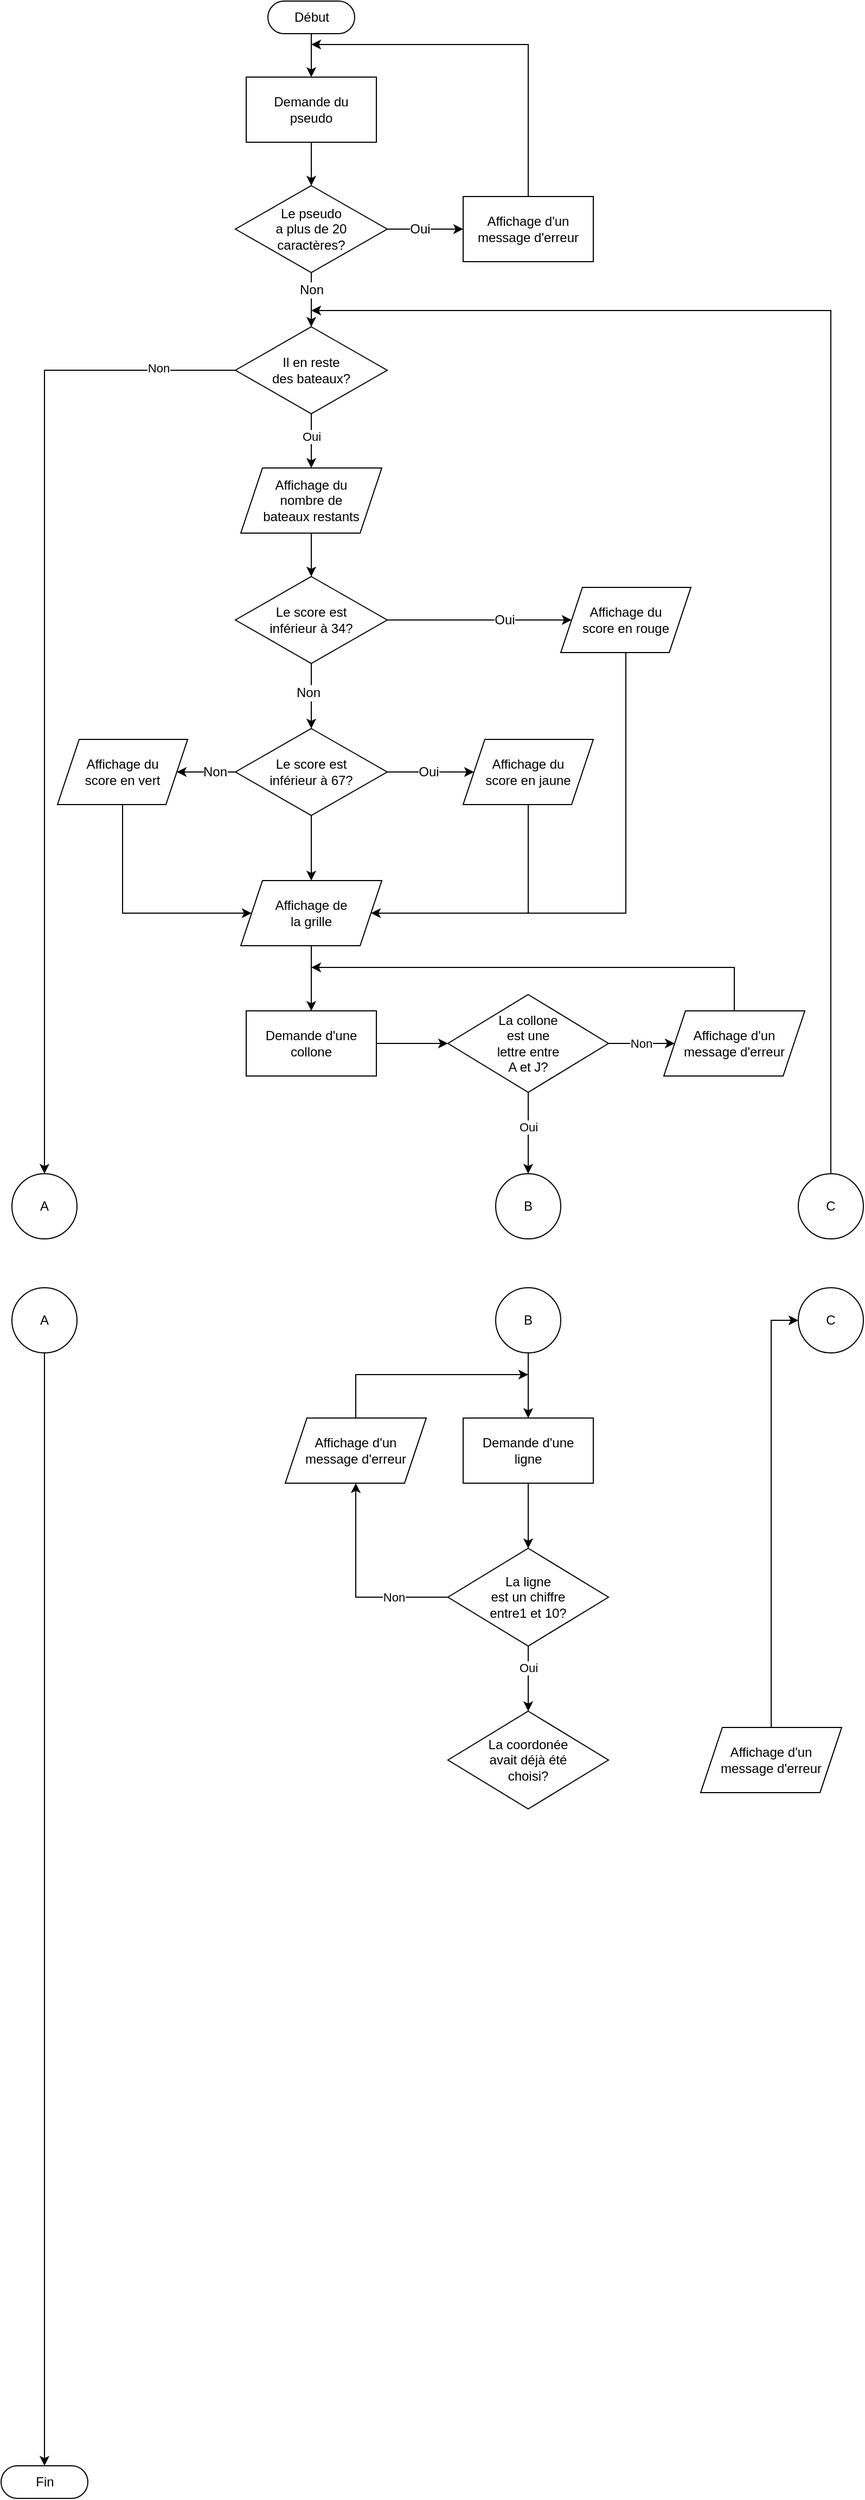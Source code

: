<mxfile version="15.8.4" type="device"><diagram id="JPICjmldaCi8pdVaKKT0" name="Page-1"><mxGraphModel dx="1420" dy="905" grid="1" gridSize="10" guides="1" tooltips="1" connect="1" arrows="1" fold="1" page="1" pageScale="1" pageWidth="827" pageHeight="1169" math="0" shadow="0"><root><mxCell id="0"/><mxCell id="1" parent="0"/><mxCell id="aRptMKhec8qOdbfCaRCG-1" value="" style="endArrow=classic;html=1;rounded=0;fontFamily=Helvetica;fontSize=12;fontColor=default;exitX=0.5;exitY=1;exitDx=0;exitDy=0;entryX=0.5;entryY=0;entryDx=0;entryDy=0;" edge="1" parent="1" target="aRptMKhec8qOdbfCaRCG-3"><mxGeometry width="50" height="50" relative="1" as="geometry"><mxPoint x="291" y="45" as="sourcePoint"/><mxPoint x="341" y="65" as="targetPoint"/></mxGeometry></mxCell><mxCell id="aRptMKhec8qOdbfCaRCG-2" value="" style="endArrow=classic;html=1;rounded=0;fontFamily=Helvetica;fontSize=12;fontColor=default;entryX=0.5;entryY=0;entryDx=0;entryDy=0;exitX=0.5;exitY=1;exitDx=0;exitDy=0;" edge="1" parent="1" source="aRptMKhec8qOdbfCaRCG-3"><mxGeometry width="50" height="50" relative="1" as="geometry"><mxPoint x="371" y="155" as="sourcePoint"/><mxPoint x="291" y="185" as="targetPoint"/></mxGeometry></mxCell><mxCell id="aRptMKhec8qOdbfCaRCG-3" value="&lt;span&gt;Demande du&lt;/span&gt;&lt;br&gt;&lt;span&gt;pseudo&lt;/span&gt;" style="rounded=0;whiteSpace=wrap;html=1;shadow=0;glass=0;sketch=0;fontFamily=Helvetica;fontSize=12;fontColor=default;strokeColor=default;fillColor=default;gradientColor=none;" vertex="1" parent="1"><mxGeometry x="231" y="85" width="120" height="60" as="geometry"/></mxCell><mxCell id="aRptMKhec8qOdbfCaRCG-4" value="" style="endArrow=classic;html=1;rounded=0;fontFamily=Helvetica;fontSize=12;fontColor=default;exitX=1;exitY=0.5;exitDx=0;exitDy=0;entryX=0;entryY=0.5;entryDx=0;entryDy=0;" edge="1" parent="1" source="aRptMKhec8qOdbfCaRCG-13" target="aRptMKhec8qOdbfCaRCG-6"><mxGeometry width="50" height="50" relative="1" as="geometry"><mxPoint x="341.0" y="215.0" as="sourcePoint"/><mxPoint x="411" y="215" as="targetPoint"/></mxGeometry></mxCell><mxCell id="aRptMKhec8qOdbfCaRCG-5" value="Oui" style="edgeLabel;html=1;align=center;verticalAlign=middle;resizable=0;points=[];fontSize=12;fontFamily=Helvetica;fontColor=default;" vertex="1" connectable="0" parent="aRptMKhec8qOdbfCaRCG-4"><mxGeometry x="0.566" y="-6" relative="1" as="geometry"><mxPoint x="-25" y="-6" as="offset"/></mxGeometry></mxCell><mxCell id="aRptMKhec8qOdbfCaRCG-6" value="Affichage d'un&lt;br&gt;message d'erreur" style="rounded=0;whiteSpace=wrap;html=1;shadow=0;glass=0;sketch=0;fontFamily=Helvetica;fontSize=12;fontColor=default;strokeColor=default;fillColor=default;gradientColor=none;" vertex="1" parent="1"><mxGeometry x="431" y="195" width="120" height="60" as="geometry"/></mxCell><mxCell id="aRptMKhec8qOdbfCaRCG-7" value="" style="endArrow=classic;html=1;rounded=0;fontFamily=Helvetica;fontSize=12;fontColor=default;exitX=0.5;exitY=0;exitDx=0;exitDy=0;" edge="1" parent="1" source="aRptMKhec8qOdbfCaRCG-6"><mxGeometry width="50" height="50" relative="1" as="geometry"><mxPoint x="291" y="375" as="sourcePoint"/><mxPoint x="291" y="55" as="targetPoint"/><Array as="points"><mxPoint x="491" y="55"/></Array></mxGeometry></mxCell><mxCell id="aRptMKhec8qOdbfCaRCG-8" value="" style="endArrow=classic;html=1;rounded=0;fontFamily=Helvetica;fontSize=12;fontColor=default;exitX=0.5;exitY=1;exitDx=0;exitDy=0;entryX=0.5;entryY=0;entryDx=0;entryDy=0;" edge="1" parent="1" source="aRptMKhec8qOdbfCaRCG-13" target="aRptMKhec8qOdbfCaRCG-23"><mxGeometry width="50" height="50" relative="1" as="geometry"><mxPoint x="381" y="465" as="sourcePoint"/><mxPoint x="351" y="285" as="targetPoint"/></mxGeometry></mxCell><mxCell id="aRptMKhec8qOdbfCaRCG-9" value="Non" style="edgeLabel;html=1;align=center;verticalAlign=middle;resizable=0;points=[];fontSize=12;fontFamily=Helvetica;fontColor=default;" vertex="1" connectable="0" parent="aRptMKhec8qOdbfCaRCG-8"><mxGeometry x="-0.348" y="-4" relative="1" as="geometry"><mxPoint x="4" y="-1" as="offset"/></mxGeometry></mxCell><mxCell id="aRptMKhec8qOdbfCaRCG-10" value="" style="endArrow=classic;html=1;rounded=0;fontFamily=Helvetica;fontSize=12;fontColor=default;exitX=1;exitY=0.5;exitDx=0;exitDy=0;entryX=0;entryY=0.5;entryDx=0;entryDy=0;" edge="1" parent="1" source="aRptMKhec8qOdbfCaRCG-14" target="aRptMKhec8qOdbfCaRCG-21"><mxGeometry width="50" height="50" relative="1" as="geometry"><mxPoint x="341.0" y="615.0" as="sourcePoint"/><mxPoint x="531" y="585" as="targetPoint"/></mxGeometry></mxCell><mxCell id="aRptMKhec8qOdbfCaRCG-11" value="Oui" style="edgeLabel;html=1;align=center;verticalAlign=middle;resizable=0;points=[];fontSize=12;fontFamily=Helvetica;fontColor=default;" vertex="1" connectable="0" parent="aRptMKhec8qOdbfCaRCG-10"><mxGeometry x="0.566" y="-6" relative="1" as="geometry"><mxPoint x="-25" y="-6" as="offset"/></mxGeometry></mxCell><mxCell id="aRptMKhec8qOdbfCaRCG-13" value="Le pseudo&lt;br&gt;a plus de 20&lt;br&gt;caractères?" style="rhombus;whiteSpace=wrap;html=1;rounded=0;shadow=0;glass=0;sketch=0;fontFamily=Helvetica;fontSize=12;fontColor=default;strokeColor=default;fillColor=default;gradientColor=none;" vertex="1" parent="1"><mxGeometry x="221" y="185" width="140" height="80" as="geometry"/></mxCell><mxCell id="aRptMKhec8qOdbfCaRCG-14" value="Le score est&lt;br&gt;inférieur à 34?" style="rhombus;whiteSpace=wrap;html=1;rounded=0;shadow=0;glass=0;sketch=0;fontFamily=Helvetica;fontSize=12;fontColor=default;strokeColor=default;fillColor=default;gradientColor=none;" vertex="1" parent="1"><mxGeometry x="221" y="545" width="140" height="80" as="geometry"/></mxCell><mxCell id="aRptMKhec8qOdbfCaRCG-15" value="" style="endArrow=classic;html=1;rounded=0;fontFamily=Helvetica;fontSize=12;fontColor=default;exitX=0.5;exitY=1;exitDx=0;exitDy=0;entryX=0.5;entryY=0;entryDx=0;entryDy=0;" edge="1" parent="1" source="aRptMKhec8qOdbfCaRCG-14" target="aRptMKhec8qOdbfCaRCG-20"><mxGeometry width="50" height="50" relative="1" as="geometry"><mxPoint x="291.0" y="695" as="sourcePoint"/><mxPoint x="341" y="775" as="targetPoint"/></mxGeometry></mxCell><mxCell id="aRptMKhec8qOdbfCaRCG-16" value="Non" style="edgeLabel;html=1;align=center;verticalAlign=middle;resizable=0;points=[];fontSize=12;fontFamily=Helvetica;fontColor=default;" vertex="1" connectable="0" parent="aRptMKhec8qOdbfCaRCG-15"><mxGeometry x="-0.348" y="-4" relative="1" as="geometry"><mxPoint x="1" y="7" as="offset"/></mxGeometry></mxCell><mxCell id="aRptMKhec8qOdbfCaRCG-17" value="" style="endArrow=classic;html=1;rounded=0;fontFamily=Helvetica;fontSize=12;fontColor=default;exitX=1;exitY=0.5;exitDx=0;exitDy=0;entryX=0;entryY=0.5;entryDx=0;entryDy=0;" edge="1" parent="1" source="aRptMKhec8qOdbfCaRCG-20" target="aRptMKhec8qOdbfCaRCG-33"><mxGeometry width="50" height="50" relative="1" as="geometry"><mxPoint x="351.0" y="825.0" as="sourcePoint"/><mxPoint x="431" y="725" as="targetPoint"/></mxGeometry></mxCell><mxCell id="aRptMKhec8qOdbfCaRCG-18" value="Oui" style="edgeLabel;html=1;align=center;verticalAlign=middle;resizable=0;points=[];fontSize=12;fontFamily=Helvetica;fontColor=default;" vertex="1" connectable="0" parent="aRptMKhec8qOdbfCaRCG-17"><mxGeometry x="0.566" y="-6" relative="1" as="geometry"><mxPoint x="-25" y="-6" as="offset"/></mxGeometry></mxCell><mxCell id="aRptMKhec8qOdbfCaRCG-20" value="Le score est&lt;br&gt;inférieur à 67?" style="rhombus;whiteSpace=wrap;html=1;rounded=0;shadow=0;glass=0;sketch=0;fontFamily=Helvetica;fontSize=12;fontColor=default;strokeColor=default;fillColor=default;gradientColor=none;" vertex="1" parent="1"><mxGeometry x="221" y="685" width="140" height="80" as="geometry"/></mxCell><mxCell id="aRptMKhec8qOdbfCaRCG-21" value="&lt;span&gt;Affichage du&lt;/span&gt;&lt;br&gt;&lt;span&gt;score en rouge&lt;/span&gt;" style="shape=parallelogram;perimeter=parallelogramPerimeter;whiteSpace=wrap;html=1;fixedSize=1;rounded=0;shadow=0;glass=0;sketch=0;fontFamily=Helvetica;fontSize=12;fontColor=default;strokeColor=default;fillColor=default;gradientColor=none;" vertex="1" parent="1"><mxGeometry x="521" y="555" width="120" height="60" as="geometry"/></mxCell><mxCell id="aRptMKhec8qOdbfCaRCG-22" value="Affichage du&lt;br&gt;nombre de&lt;br&gt;bateaux restants" style="shape=parallelogram;perimeter=parallelogramPerimeter;whiteSpace=wrap;html=1;fixedSize=1;rounded=0;shadow=0;glass=0;sketch=0;fontFamily=Helvetica;fontSize=12;fontColor=default;strokeColor=default;fillColor=default;gradientColor=none;" vertex="1" parent="1"><mxGeometry x="226" y="445" width="130" height="60" as="geometry"/></mxCell><mxCell id="aRptMKhec8qOdbfCaRCG-23" value="Il en reste&lt;br&gt;des bateaux?" style="rhombus;whiteSpace=wrap;html=1;rounded=0;shadow=0;glass=0;sketch=0;fontFamily=Helvetica;fontSize=12;fontColor=default;strokeColor=default;fillColor=default;gradientColor=none;" vertex="1" parent="1"><mxGeometry x="221" y="315" width="140" height="80" as="geometry"/></mxCell><mxCell id="aRptMKhec8qOdbfCaRCG-24" value="Début" style="html=1;dashed=0;whitespace=wrap;shape=mxgraph.dfd.start;rounded=1;shadow=0;glass=0;sketch=0;fontFamily=Helvetica;fontSize=12;fontColor=default;strokeColor=default;fillColor=default;gradientColor=none;" vertex="1" parent="1"><mxGeometry x="251" y="15" width="80" height="30" as="geometry"/></mxCell><mxCell id="aRptMKhec8qOdbfCaRCG-25" value="" style="endArrow=classic;html=1;rounded=0;exitX=0;exitY=0.5;exitDx=0;exitDy=0;entryX=0.5;entryY=0;entryDx=0;entryDy=0;" edge="1" parent="1" source="aRptMKhec8qOdbfCaRCG-23" target="aRptMKhec8qOdbfCaRCG-70"><mxGeometry width="50" height="50" relative="1" as="geometry"><mxPoint x="681" y="475" as="sourcePoint"/><mxPoint x="571" y="355" as="targetPoint"/><Array as="points"><mxPoint x="45" y="355"/></Array></mxGeometry></mxCell><mxCell id="aRptMKhec8qOdbfCaRCG-71" value="Non" style="edgeLabel;html=1;align=center;verticalAlign=middle;resizable=0;points=[];" vertex="1" connectable="0" parent="aRptMKhec8qOdbfCaRCG-25"><mxGeometry x="-0.845" y="-2" relative="1" as="geometry"><mxPoint as="offset"/></mxGeometry></mxCell><mxCell id="aRptMKhec8qOdbfCaRCG-27" value="Fin" style="html=1;dashed=0;whitespace=wrap;shape=mxgraph.dfd.start;rounded=1;shadow=0;glass=0;sketch=0;fontFamily=Helvetica;fontSize=12;fontColor=default;strokeColor=default;fillColor=default;gradientColor=none;" vertex="1" parent="1"><mxGeometry x="5" y="2285" width="80" height="30" as="geometry"/></mxCell><mxCell id="aRptMKhec8qOdbfCaRCG-28" value="" style="endArrow=classic;html=1;rounded=0;exitX=0.5;exitY=1;exitDx=0;exitDy=0;entryX=0.5;entryY=0;entryDx=0;entryDy=0;" edge="1" parent="1" source="aRptMKhec8qOdbfCaRCG-23" target="aRptMKhec8qOdbfCaRCG-22"><mxGeometry width="50" height="50" relative="1" as="geometry"><mxPoint x="681" y="475" as="sourcePoint"/><mxPoint x="731" y="425" as="targetPoint"/></mxGeometry></mxCell><mxCell id="aRptMKhec8qOdbfCaRCG-29" value="Oui" style="edgeLabel;html=1;align=center;verticalAlign=middle;resizable=0;points=[];" vertex="1" connectable="0" parent="aRptMKhec8qOdbfCaRCG-28"><mxGeometry x="-0.467" relative="1" as="geometry"><mxPoint y="7" as="offset"/></mxGeometry></mxCell><mxCell id="aRptMKhec8qOdbfCaRCG-30" value="" style="endArrow=classic;html=1;rounded=0;exitX=0.5;exitY=1;exitDx=0;exitDy=0;entryX=0.5;entryY=0;entryDx=0;entryDy=0;" edge="1" parent="1" source="aRptMKhec8qOdbfCaRCG-22" target="aRptMKhec8qOdbfCaRCG-14"><mxGeometry width="50" height="50" relative="1" as="geometry"><mxPoint x="681" y="475" as="sourcePoint"/><mxPoint x="731" y="425" as="targetPoint"/></mxGeometry></mxCell><mxCell id="aRptMKhec8qOdbfCaRCG-32" value="" style="endArrow=classic;html=1;rounded=0;exitX=0.5;exitY=1;exitDx=0;exitDy=0;entryX=0.5;entryY=0;entryDx=0;entryDy=0;" edge="1" parent="1" source="aRptMKhec8qOdbfCaRCG-20" target="aRptMKhec8qOdbfCaRCG-38"><mxGeometry width="50" height="50" relative="1" as="geometry"><mxPoint x="681" y="675" as="sourcePoint"/><mxPoint x="291" y="835" as="targetPoint"/></mxGeometry></mxCell><mxCell id="aRptMKhec8qOdbfCaRCG-33" value="&lt;span&gt;Affichage du&lt;/span&gt;&lt;br&gt;&lt;span&gt;score en jaune&lt;/span&gt;" style="shape=parallelogram;perimeter=parallelogramPerimeter;whiteSpace=wrap;html=1;fixedSize=1;" vertex="1" parent="1"><mxGeometry x="431" y="695" width="120" height="60" as="geometry"/></mxCell><mxCell id="aRptMKhec8qOdbfCaRCG-35" value="" style="endArrow=classic;html=1;rounded=0;fontFamily=Helvetica;fontSize=12;fontColor=default;exitX=0;exitY=0.5;exitDx=0;exitDy=0;entryX=1;entryY=0.5;entryDx=0;entryDy=0;" edge="1" parent="1" target="aRptMKhec8qOdbfCaRCG-37" source="aRptMKhec8qOdbfCaRCG-20"><mxGeometry width="50" height="50" relative="1" as="geometry"><mxPoint x="527" y="905" as="sourcePoint"/><mxPoint x="597" y="905" as="targetPoint"/></mxGeometry></mxCell><mxCell id="aRptMKhec8qOdbfCaRCG-36" value="Non" style="edgeLabel;html=1;align=center;verticalAlign=middle;resizable=0;points=[];fontSize=12;fontFamily=Helvetica;fontColor=default;" vertex="1" connectable="0" parent="aRptMKhec8qOdbfCaRCG-35"><mxGeometry x="0.566" y="-6" relative="1" as="geometry"><mxPoint x="23" y="6" as="offset"/></mxGeometry></mxCell><mxCell id="aRptMKhec8qOdbfCaRCG-37" value="&lt;span&gt;Affichage du&lt;/span&gt;&lt;br&gt;&lt;span&gt;score en vert&lt;/span&gt;" style="shape=parallelogram;perimeter=parallelogramPerimeter;whiteSpace=wrap;html=1;fixedSize=1;" vertex="1" parent="1"><mxGeometry x="57" y="695" width="120" height="60" as="geometry"/></mxCell><mxCell id="aRptMKhec8qOdbfCaRCG-38" value="Affichage de&lt;br&gt;la grille" style="shape=parallelogram;perimeter=parallelogramPerimeter;whiteSpace=wrap;html=1;fixedSize=1;rounded=0;shadow=0;glass=0;sketch=0;fontFamily=Helvetica;fontSize=12;fontColor=default;strokeColor=default;fillColor=default;gradientColor=none;" vertex="1" parent="1"><mxGeometry x="226" y="825" width="130" height="60" as="geometry"/></mxCell><mxCell id="aRptMKhec8qOdbfCaRCG-39" value="" style="endArrow=classic;html=1;rounded=0;entryX=0;entryY=0.5;entryDx=0;entryDy=0;exitX=0.5;exitY=1;exitDx=0;exitDy=0;" edge="1" parent="1" source="aRptMKhec8qOdbfCaRCG-37" target="aRptMKhec8qOdbfCaRCG-38"><mxGeometry width="50" height="50" relative="1" as="geometry"><mxPoint x="587" y="755" as="sourcePoint"/><mxPoint x="637" y="705" as="targetPoint"/><Array as="points"><mxPoint x="117" y="855"/></Array></mxGeometry></mxCell><mxCell id="aRptMKhec8qOdbfCaRCG-40" value="" style="endArrow=classic;html=1;rounded=0;exitX=0.5;exitY=1;exitDx=0;exitDy=0;entryX=1;entryY=0.5;entryDx=0;entryDy=0;" edge="1" parent="1" source="aRptMKhec8qOdbfCaRCG-33" target="aRptMKhec8qOdbfCaRCG-38"><mxGeometry width="50" height="50" relative="1" as="geometry"><mxPoint x="587" y="755" as="sourcePoint"/><mxPoint x="637" y="705" as="targetPoint"/><Array as="points"><mxPoint x="491" y="855"/></Array></mxGeometry></mxCell><mxCell id="aRptMKhec8qOdbfCaRCG-41" value="" style="endArrow=none;html=1;rounded=0;entryX=0.5;entryY=1;entryDx=0;entryDy=0;" edge="1" parent="1" target="aRptMKhec8qOdbfCaRCG-21"><mxGeometry width="50" height="50" relative="1" as="geometry"><mxPoint x="487" y="855" as="sourcePoint"/><mxPoint x="637" y="705" as="targetPoint"/><Array as="points"><mxPoint x="581" y="855"/></Array></mxGeometry></mxCell><mxCell id="aRptMKhec8qOdbfCaRCG-42" value="Demande d'une collone" style="rounded=0;whiteSpace=wrap;html=1;shadow=0;glass=0;sketch=0;fontFamily=Helvetica;fontSize=12;fontColor=default;strokeColor=default;fillColor=default;gradientColor=none;" vertex="1" parent="1"><mxGeometry x="231" y="945" width="120" height="60" as="geometry"/></mxCell><mxCell id="aRptMKhec8qOdbfCaRCG-43" value="" style="endArrow=classic;html=1;rounded=0;exitX=0.5;exitY=1;exitDx=0;exitDy=0;entryX=0.5;entryY=0;entryDx=0;entryDy=0;" edge="1" parent="1" source="aRptMKhec8qOdbfCaRCG-38" target="aRptMKhec8qOdbfCaRCG-42"><mxGeometry width="50" height="50" relative="1" as="geometry"><mxPoint x="587" y="725" as="sourcePoint"/><mxPoint x="637" y="675" as="targetPoint"/></mxGeometry></mxCell><mxCell id="aRptMKhec8qOdbfCaRCG-44" value="La collone&lt;br&gt;est une&lt;br&gt;lettre entre &lt;br&gt;A et J?" style="rhombus;whiteSpace=wrap;html=1;rounded=0;shadow=0;glass=0;sketch=0;fontFamily=Helvetica;fontSize=12;fontColor=default;strokeColor=default;fillColor=default;gradientColor=none;" vertex="1" parent="1"><mxGeometry x="417" y="930" width="148" height="90" as="geometry"/></mxCell><mxCell id="aRptMKhec8qOdbfCaRCG-45" value="" style="endArrow=classic;html=1;rounded=0;exitX=1;exitY=0.5;exitDx=0;exitDy=0;entryX=0;entryY=0.5;entryDx=0;entryDy=0;" edge="1" parent="1" source="aRptMKhec8qOdbfCaRCG-42" target="aRptMKhec8qOdbfCaRCG-44"><mxGeometry width="50" height="50" relative="1" as="geometry"><mxPoint x="487" y="1025" as="sourcePoint"/><mxPoint x="537" y="975" as="targetPoint"/></mxGeometry></mxCell><mxCell id="aRptMKhec8qOdbfCaRCG-46" value="" style="endArrow=classic;html=1;rounded=0;exitX=0.5;exitY=1;exitDx=0;exitDy=0;entryX=0.5;entryY=0;entryDx=0;entryDy=0;" edge="1" parent="1" source="aRptMKhec8qOdbfCaRCG-44" target="aRptMKhec8qOdbfCaRCG-51"><mxGeometry width="50" height="50" relative="1" as="geometry"><mxPoint x="487" y="1025" as="sourcePoint"/><mxPoint x="465" y="1110" as="targetPoint"/><Array as="points"/></mxGeometry></mxCell><mxCell id="aRptMKhec8qOdbfCaRCG-62" value="Oui" style="edgeLabel;html=1;align=center;verticalAlign=middle;resizable=0;points=[];" vertex="1" connectable="0" parent="aRptMKhec8qOdbfCaRCG-46"><mxGeometry x="-0.438" y="2" relative="1" as="geometry"><mxPoint x="-2" y="11" as="offset"/></mxGeometry></mxCell><mxCell id="aRptMKhec8qOdbfCaRCG-47" value="" style="endArrow=classic;html=1;rounded=0;entryX=0;entryY=0.5;entryDx=0;entryDy=0;exitX=1;exitY=0.5;exitDx=0;exitDy=0;" edge="1" parent="1" source="aRptMKhec8qOdbfCaRCG-44" target="aRptMKhec8qOdbfCaRCG-49"><mxGeometry width="50" height="50" relative="1" as="geometry"><mxPoint x="405" y="1035" as="sourcePoint"/><mxPoint x="625" y="975" as="targetPoint"/><Array as="points"/></mxGeometry></mxCell><mxCell id="aRptMKhec8qOdbfCaRCG-48" value="Non" style="edgeLabel;html=1;align=center;verticalAlign=middle;resizable=0;points=[];" vertex="1" connectable="0" parent="aRptMKhec8qOdbfCaRCG-47"><mxGeometry x="-0.81" relative="1" as="geometry"><mxPoint x="24" as="offset"/></mxGeometry></mxCell><mxCell id="aRptMKhec8qOdbfCaRCG-49" value="Affichage d'un&lt;br&gt;message d'erreur" style="shape=parallelogram;perimeter=parallelogramPerimeter;whiteSpace=wrap;html=1;fixedSize=1;rounded=0;shadow=0;glass=0;sketch=0;fontFamily=Helvetica;fontSize=12;fontColor=default;strokeColor=default;fillColor=default;gradientColor=none;" vertex="1" parent="1"><mxGeometry x="616" y="945" width="130" height="60" as="geometry"/></mxCell><mxCell id="aRptMKhec8qOdbfCaRCG-50" value="" style="endArrow=classic;html=1;rounded=0;exitX=0.5;exitY=0;exitDx=0;exitDy=0;" edge="1" parent="1" source="aRptMKhec8qOdbfCaRCG-49"><mxGeometry width="50" height="50" relative="1" as="geometry"><mxPoint x="710" y="905" as="sourcePoint"/><mxPoint x="291" y="905" as="targetPoint"/><Array as="points"><mxPoint x="681" y="905"/></Array></mxGeometry></mxCell><mxCell id="aRptMKhec8qOdbfCaRCG-51" value="B" style="ellipse;whiteSpace=wrap;html=1;aspect=fixed;" vertex="1" parent="1"><mxGeometry x="461" y="1095" width="60" height="60" as="geometry"/></mxCell><mxCell id="aRptMKhec8qOdbfCaRCG-53" value="B" style="ellipse;whiteSpace=wrap;html=1;aspect=fixed;" vertex="1" parent="1"><mxGeometry x="461" y="1200" width="60" height="60" as="geometry"/></mxCell><mxCell id="aRptMKhec8qOdbfCaRCG-54" value="Demande d'une&lt;br&gt;ligne" style="rounded=0;whiteSpace=wrap;html=1;shadow=0;glass=0;sketch=0;fontFamily=Helvetica;fontSize=12;fontColor=default;strokeColor=default;fillColor=default;gradientColor=none;" vertex="1" parent="1"><mxGeometry x="431" y="1320" width="120" height="60" as="geometry"/></mxCell><mxCell id="aRptMKhec8qOdbfCaRCG-55" value="" style="endArrow=classic;html=1;rounded=0;exitX=0.5;exitY=1;exitDx=0;exitDy=0;entryX=0.5;entryY=0;entryDx=0;entryDy=0;" edge="1" parent="1" target="aRptMKhec8qOdbfCaRCG-54" source="aRptMKhec8qOdbfCaRCG-53"><mxGeometry width="50" height="50" relative="1" as="geometry"><mxPoint x="491" y="1260" as="sourcePoint"/><mxPoint x="837" y="1050" as="targetPoint"/></mxGeometry></mxCell><mxCell id="aRptMKhec8qOdbfCaRCG-56" value="La ligne&lt;br&gt;est un chiffre&lt;br&gt;entre1 et 10?" style="rhombus;whiteSpace=wrap;html=1;rounded=0;shadow=0;glass=0;sketch=0;fontFamily=Helvetica;fontSize=12;fontColor=default;strokeColor=default;fillColor=default;gradientColor=none;" vertex="1" parent="1"><mxGeometry x="417" y="1440" width="148" height="90" as="geometry"/></mxCell><mxCell id="aRptMKhec8qOdbfCaRCG-57" value="" style="endArrow=classic;html=1;rounded=0;exitX=0.5;exitY=1;exitDx=0;exitDy=0;entryX=0.5;entryY=0;entryDx=0;entryDy=0;" edge="1" parent="1" source="aRptMKhec8qOdbfCaRCG-54" target="aRptMKhec8qOdbfCaRCG-56"><mxGeometry width="50" height="50" relative="1" as="geometry"><mxPoint x="687" y="1400" as="sourcePoint"/><mxPoint x="737" y="1350" as="targetPoint"/></mxGeometry></mxCell><mxCell id="aRptMKhec8qOdbfCaRCG-58" value="" style="endArrow=classic;html=1;rounded=0;exitX=0;exitY=0.5;exitDx=0;exitDy=0;entryX=0.5;entryY=1;entryDx=0;entryDy=0;" edge="1" parent="1" source="aRptMKhec8qOdbfCaRCG-56" target="aRptMKhec8qOdbfCaRCG-60"><mxGeometry width="50" height="50" relative="1" as="geometry"><mxPoint x="687" y="1400" as="sourcePoint"/><mxPoint x="491" y="1280" as="targetPoint"/><Array as="points"><mxPoint x="332" y="1485"/></Array></mxGeometry></mxCell><mxCell id="aRptMKhec8qOdbfCaRCG-59" value="Non" style="edgeLabel;html=1;align=center;verticalAlign=middle;resizable=0;points=[];" vertex="1" connectable="0" parent="aRptMKhec8qOdbfCaRCG-58"><mxGeometry x="-0.81" relative="1" as="geometry"><mxPoint x="-32" as="offset"/></mxGeometry></mxCell><mxCell id="aRptMKhec8qOdbfCaRCG-60" value="Affichage d'un&lt;br&gt;message d'erreur" style="shape=parallelogram;perimeter=parallelogramPerimeter;whiteSpace=wrap;html=1;fixedSize=1;rounded=0;shadow=0;glass=0;sketch=0;fontFamily=Helvetica;fontSize=12;fontColor=default;strokeColor=default;fillColor=default;gradientColor=none;" vertex="1" parent="1"><mxGeometry x="267" y="1320" width="130" height="60" as="geometry"/></mxCell><mxCell id="aRptMKhec8qOdbfCaRCG-61" value="" style="endArrow=classic;html=1;rounded=0;exitX=0.5;exitY=0;exitDx=0;exitDy=0;" edge="1" parent="1" source="aRptMKhec8qOdbfCaRCG-60"><mxGeometry width="50" height="50" relative="1" as="geometry"><mxPoint x="687" y="1400" as="sourcePoint"/><mxPoint x="491" y="1280" as="targetPoint"/><Array as="points"><mxPoint x="332" y="1280"/></Array></mxGeometry></mxCell><mxCell id="aRptMKhec8qOdbfCaRCG-63" value="" style="endArrow=classic;html=1;rounded=0;exitX=0.5;exitY=1;exitDx=0;exitDy=0;entryX=0.5;entryY=0;entryDx=0;entryDy=0;" edge="1" parent="1" source="aRptMKhec8qOdbfCaRCG-56" target="aRptMKhec8qOdbfCaRCG-64"><mxGeometry width="50" height="50" relative="1" as="geometry"><mxPoint x="527" y="1350" as="sourcePoint"/><mxPoint x="557" y="1550" as="targetPoint"/></mxGeometry></mxCell><mxCell id="aRptMKhec8qOdbfCaRCG-65" value="Oui" style="edgeLabel;html=1;align=center;verticalAlign=middle;resizable=0;points=[];" vertex="1" connectable="0" parent="aRptMKhec8qOdbfCaRCG-63"><mxGeometry x="-0.533" y="1" relative="1" as="geometry"><mxPoint x="-1" y="6" as="offset"/></mxGeometry></mxCell><mxCell id="aRptMKhec8qOdbfCaRCG-64" value="La coordonée&lt;br&gt;avait déjà été&lt;br&gt;choisi?" style="rhombus;whiteSpace=wrap;html=1;rounded=0;shadow=0;glass=0;sketch=0;fontFamily=Helvetica;fontSize=12;fontColor=default;strokeColor=default;fillColor=default;gradientColor=none;" vertex="1" parent="1"><mxGeometry x="417" y="1590" width="148" height="90" as="geometry"/></mxCell><mxCell id="aRptMKhec8qOdbfCaRCG-70" value="A" style="ellipse;whiteSpace=wrap;html=1;aspect=fixed;" vertex="1" parent="1"><mxGeometry x="15" y="1095" width="60" height="60" as="geometry"/></mxCell><mxCell id="aRptMKhec8qOdbfCaRCG-72" value="A" style="ellipse;whiteSpace=wrap;html=1;aspect=fixed;" vertex="1" parent="1"><mxGeometry x="15" y="1200" width="60" height="60" as="geometry"/></mxCell><mxCell id="aRptMKhec8qOdbfCaRCG-73" value="C" style="ellipse;whiteSpace=wrap;html=1;aspect=fixed;" vertex="1" parent="1"><mxGeometry x="740" y="1200" width="60" height="60" as="geometry"/></mxCell><mxCell id="aRptMKhec8qOdbfCaRCG-75" value="" style="endArrow=classic;html=1;rounded=0;exitX=0.5;exitY=1;exitDx=0;exitDy=0;entryX=0.5;entryY=0.5;entryDx=0;entryDy=-15;entryPerimeter=0;" edge="1" parent="1" source="aRptMKhec8qOdbfCaRCG-72" target="aRptMKhec8qOdbfCaRCG-27"><mxGeometry width="50" height="50" relative="1" as="geometry"><mxPoint x="450" y="1550" as="sourcePoint"/><mxPoint x="160" y="2260" as="targetPoint"/></mxGeometry></mxCell><mxCell id="aRptMKhec8qOdbfCaRCG-76" value="C" style="ellipse;whiteSpace=wrap;html=1;aspect=fixed;" vertex="1" parent="1"><mxGeometry x="740" y="1095" width="60" height="60" as="geometry"/></mxCell><mxCell id="aRptMKhec8qOdbfCaRCG-77" value="" style="endArrow=classic;html=1;rounded=0;exitX=0.5;exitY=0;exitDx=0;exitDy=0;" edge="1" parent="1" source="aRptMKhec8qOdbfCaRCG-76"><mxGeometry width="50" height="50" relative="1" as="geometry"><mxPoint x="450" y="1010" as="sourcePoint"/><mxPoint x="291" y="300" as="targetPoint"/><Array as="points"><mxPoint x="770" y="300"/></Array></mxGeometry></mxCell><mxCell id="aRptMKhec8qOdbfCaRCG-78" value="" style="endArrow=classic;html=1;rounded=0;entryX=0;entryY=0.5;entryDx=0;entryDy=0;exitX=0.5;exitY=0;exitDx=0;exitDy=0;" edge="1" parent="1" source="aRptMKhec8qOdbfCaRCG-80" target="aRptMKhec8qOdbfCaRCG-73"><mxGeometry width="50" height="50" relative="1" as="geometry"><mxPoint x="720" y="1635" as="sourcePoint"/><mxPoint x="500" y="1380" as="targetPoint"/><Array as="points"><mxPoint x="715" y="1230"/></Array></mxGeometry></mxCell><mxCell id="aRptMKhec8qOdbfCaRCG-80" value="Affichage d'un&lt;br&gt;message d'erreur" style="shape=parallelogram;perimeter=parallelogramPerimeter;whiteSpace=wrap;html=1;fixedSize=1;rounded=0;shadow=0;glass=0;sketch=0;fontFamily=Helvetica;fontSize=12;fontColor=default;strokeColor=default;fillColor=default;gradientColor=none;" vertex="1" parent="1"><mxGeometry x="650" y="1605" width="130" height="60" as="geometry"/></mxCell></root></mxGraphModel></diagram></mxfile>
